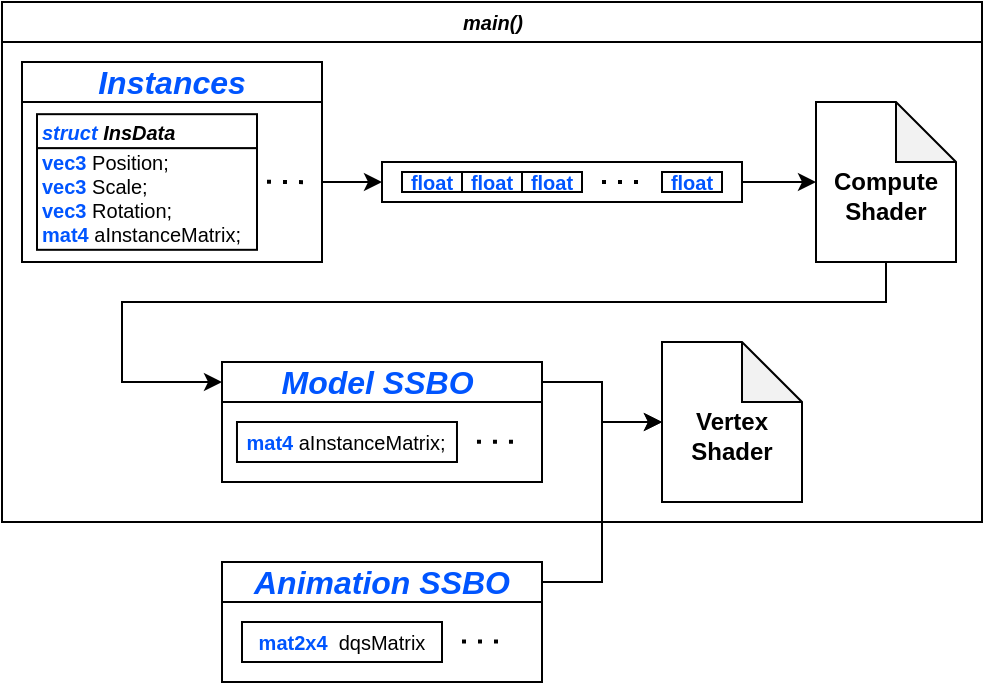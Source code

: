<mxfile version="14.5.1" type="github">
  <diagram id="C5RBs43oDa-KdzZeNtuy" name="Page-1">
    <mxGraphModel dx="650" dy="627" grid="1" gridSize="10" guides="1" tooltips="1" connect="1" arrows="1" fold="1" page="1" pageScale="1" pageWidth="827" pageHeight="1169" math="0" shadow="0">
      <root>
        <mxCell id="WIyWlLk6GJQsqaUBKTNV-0" />
        <mxCell id="WIyWlLk6GJQsqaUBKTNV-1" parent="WIyWlLk6GJQsqaUBKTNV-0" />
        <mxCell id="tY8or2dxc5fbOtywsdqu-50" value="&lt;i&gt;&lt;font color=&quot;#000000&quot;&gt;main()&lt;/font&gt;&lt;/i&gt;" style="swimlane;html=1;startSize=20;horizontal=1;containerType=tree;fontSize=10;fontColor=#0055FF;align=center;" vertex="1" parent="WIyWlLk6GJQsqaUBKTNV-1">
          <mxGeometry x="270" y="140" width="490" height="260" as="geometry" />
        </mxCell>
        <mxCell id="tY8or2dxc5fbOtywsdqu-100" value="" style="rounded=0;whiteSpace=wrap;html=1;fontSize=16;fontColor=#0055FF;align=center;" vertex="1" parent="tY8or2dxc5fbOtywsdqu-50">
          <mxGeometry x="110" y="200" width="160" height="40" as="geometry" />
        </mxCell>
        <mxCell id="tY8or2dxc5fbOtywsdqu-108" value="&lt;font style=&quot;font-size: 10px&quot;&gt;&lt;b style=&quot;text-align: left&quot;&gt;mat4&lt;/b&gt;&lt;span style=&quot;text-align: left&quot;&gt;&amp;nbsp;&lt;/span&gt;&lt;font color=&quot;#000000&quot; style=&quot;text-align: left ; font-size: 10px&quot;&gt;aInstanceMatrix;&lt;/font&gt;&lt;/font&gt;" style="rounded=0;whiteSpace=wrap;html=1;fontSize=10;fontColor=#0055FF;align=center;" vertex="1" parent="tY8or2dxc5fbOtywsdqu-50">
          <mxGeometry x="117.49" y="210" width="110" height="20" as="geometry" />
        </mxCell>
        <mxCell id="tY8or2dxc5fbOtywsdqu-110" value="" style="endArrow=none;dashed=1;html=1;dashPattern=1 3;strokeWidth=2;" edge="1" parent="tY8or2dxc5fbOtywsdqu-50">
          <mxGeometry width="50" height="50" relative="1" as="geometry">
            <mxPoint x="237.49" y="219.86" as="sourcePoint" />
            <mxPoint x="257.49" y="219.86" as="targetPoint" />
          </mxGeometry>
        </mxCell>
        <mxCell id="tY8or2dxc5fbOtywsdqu-135" style="edgeStyle=orthogonalEdgeStyle;rounded=0;orthogonalLoop=1;jettySize=auto;html=1;exitX=1;exitY=0.5;exitDx=0;exitDy=0;entryX=0;entryY=0.5;entryDx=0;entryDy=0;entryPerimeter=0;fontSize=16;fontColor=#0055FF;" edge="1" parent="tY8or2dxc5fbOtywsdqu-50" source="tY8or2dxc5fbOtywsdqu-112" target="tY8or2dxc5fbOtywsdqu-114">
          <mxGeometry relative="1" as="geometry" />
        </mxCell>
        <mxCell id="tY8or2dxc5fbOtywsdqu-112" value="&lt;b&gt;&lt;i&gt;Model SSBO&amp;nbsp;&lt;/i&gt;&lt;/b&gt;" style="rounded=0;whiteSpace=wrap;html=1;fontSize=16;fontColor=#0055FF;align=center;" vertex="1" parent="tY8or2dxc5fbOtywsdqu-50">
          <mxGeometry x="110" y="180" width="160" height="20" as="geometry" />
        </mxCell>
        <mxCell id="tY8or2dxc5fbOtywsdqu-114" value="&lt;span style=&quot;color: rgb(0 , 0 , 0) ; font-size: 12px&quot;&gt;&lt;b&gt;&lt;br&gt;Vertex&lt;br&gt;Shader&lt;/b&gt;&lt;/span&gt;" style="shape=note;whiteSpace=wrap;html=1;backgroundOutline=1;darkOpacity=0.05;fontSize=10;fontColor=#0055FF;align=center;" vertex="1" parent="tY8or2dxc5fbOtywsdqu-50">
          <mxGeometry x="330" y="170" width="70" height="80" as="geometry" />
        </mxCell>
        <mxCell id="tY8or2dxc5fbOtywsdqu-137" value="" style="rounded=0;whiteSpace=wrap;html=1;fontSize=16;fontColor=#0055FF;align=center;" vertex="1" parent="tY8or2dxc5fbOtywsdqu-50">
          <mxGeometry x="190" y="80" width="180" height="20" as="geometry" />
        </mxCell>
        <mxCell id="tY8or2dxc5fbOtywsdqu-101" value="&lt;b&gt;float&lt;/b&gt;" style="rounded=0;whiteSpace=wrap;html=1;fontSize=10;fontColor=#0055FF;align=center;" vertex="1" parent="tY8or2dxc5fbOtywsdqu-50">
          <mxGeometry x="200" y="85" width="30" height="10" as="geometry" />
        </mxCell>
        <mxCell id="tY8or2dxc5fbOtywsdqu-102" value="&lt;b&gt;float&lt;/b&gt;" style="rounded=0;whiteSpace=wrap;html=1;fontSize=10;fontColor=#0055FF;align=center;" vertex="1" parent="tY8or2dxc5fbOtywsdqu-50">
          <mxGeometry x="230" y="85" width="30" height="10" as="geometry" />
        </mxCell>
        <mxCell id="tY8or2dxc5fbOtywsdqu-103" value="&lt;b&gt;float&lt;/b&gt;" style="rounded=0;whiteSpace=wrap;html=1;fontSize=10;fontColor=#0055FF;align=center;" vertex="1" parent="tY8or2dxc5fbOtywsdqu-50">
          <mxGeometry x="260" y="85" width="30" height="10" as="geometry" />
        </mxCell>
        <mxCell id="tY8or2dxc5fbOtywsdqu-105" value="&lt;b&gt;float&lt;/b&gt;" style="rounded=0;whiteSpace=wrap;html=1;fontSize=10;fontColor=#0055FF;align=center;" vertex="1" parent="tY8or2dxc5fbOtywsdqu-50">
          <mxGeometry x="330" y="85" width="30" height="10" as="geometry" />
        </mxCell>
        <mxCell id="tY8or2dxc5fbOtywsdqu-104" value="" style="endArrow=none;dashed=1;html=1;dashPattern=1 3;strokeWidth=2;" edge="1" parent="WIyWlLk6GJQsqaUBKTNV-1">
          <mxGeometry width="50" height="50" relative="1" as="geometry">
            <mxPoint x="570.0" y="230" as="sourcePoint" />
            <mxPoint x="590.0" y="230" as="targetPoint" />
          </mxGeometry>
        </mxCell>
        <mxCell id="tY8or2dxc5fbOtywsdqu-106" value="&lt;span style=&quot;color: rgb(0 , 0 , 0) ; font-size: 12px&quot;&gt;&lt;b&gt;&lt;br&gt;Compute Shader&lt;/b&gt;&lt;/span&gt;" style="shape=note;whiteSpace=wrap;html=1;backgroundOutline=1;darkOpacity=0.05;fontSize=10;fontColor=#0055FF;align=center;" vertex="1" parent="WIyWlLk6GJQsqaUBKTNV-1">
          <mxGeometry x="677" y="190" width="70" height="80" as="geometry" />
        </mxCell>
        <mxCell id="tY8or2dxc5fbOtywsdqu-113" style="edgeStyle=orthogonalEdgeStyle;rounded=0;orthogonalLoop=1;jettySize=auto;html=1;fontSize=10;fontColor=#0055FF;entryX=0;entryY=0.5;entryDx=0;entryDy=0;" edge="1" parent="WIyWlLk6GJQsqaUBKTNV-1" source="tY8or2dxc5fbOtywsdqu-106" target="tY8or2dxc5fbOtywsdqu-112">
          <mxGeometry relative="1" as="geometry">
            <mxPoint x="350" y="330" as="targetPoint" />
            <Array as="points">
              <mxPoint x="712" y="290" />
              <mxPoint x="330" y="290" />
              <mxPoint x="330" y="330" />
            </Array>
          </mxGeometry>
        </mxCell>
        <mxCell id="tY8or2dxc5fbOtywsdqu-141" style="edgeStyle=orthogonalEdgeStyle;rounded=0;orthogonalLoop=1;jettySize=auto;html=1;exitX=1;exitY=0.5;exitDx=0;exitDy=0;entryX=0;entryY=0.5;entryDx=0;entryDy=0;fontSize=16;fontColor=#0055FF;" edge="1" parent="WIyWlLk6GJQsqaUBKTNV-1" source="tY8or2dxc5fbOtywsdqu-123" target="tY8or2dxc5fbOtywsdqu-137">
          <mxGeometry relative="1" as="geometry" />
        </mxCell>
        <mxCell id="tY8or2dxc5fbOtywsdqu-123" value="&lt;span style=&quot;color: rgba(0 , 0 , 0 , 0) ; font-family: monospace ; font-size: 0px&quot;&gt;%3CmxGraphModel%3E%3Croot%3E%3CmxCell%20id%3D%220%22%2F%3E%3CmxCell%20id%3D%221%22%20parent%3D%220%22%2F%3E%3CmxCell%20id%3D%222%22%20value%3D%22%22%20style%3D%22endArrow%3Dnone%3Bdashed%3D1%3Bhtml%3D1%3BdashPattern%3D1%203%3BstrokeWidth%3D2%3B%22%20edge%3D%221%22%20parent%3D%221%22%3E%3CmxGeometry%20width%3D%2250%22%20height%3D%2250%22%20relative%3D%221%22%20as%3D%22geometry%22%3E%3CmxPoint%20x%3D%22380%22%20y%3D%22109.71%22%20as%3D%22sourcePoint%22%2F%3E%3CmxPoint%20x%3D%22420%22%20y%3D%22109.71%22%20as%3D%22targetPoint%22%2F%3E%3C%2FmxGeometry%3E%3C%2FmxCell%3E%3CmxCell%20id%3D%223%22%20style%3D%22edgeStyle%3DorthogonalEdgeStyle%3Brounded%3D0%3BorthogonalLoop%3D1%3BjettySize%3Dauto%3Bhtml%3D1%3BfontSize%3D10%3BfontColor%3D%230055FF%3B%22%20edge%3D%221%22%20source%3D%224%22%20parent%3D%221%22%3E%3CmxGeometry%20relative%3D%221%22%20as%3D%22geometry%22%3E%3CmxPoint%20x%3D%22275%22%20y%3D%22197%22%20as%3D%22targetPoint%22%2F%3E%3C%2FmxGeometry%3E%3C%2FmxCell%3E%3CmxCell%20id%3D%224%22%20value%3D%22%22%20style%3D%22shape%3DcurlyBracket%3BwhiteSpace%3Dwrap%3Bhtml%3D1%3Brounded%3D1%3BfontSize%3D23%3Balign%3Dleft%3Brotation%3D-90%3B%22%20vertex%3D%221%22%20parent%3D%221%22%3E%3CmxGeometry%20x%3D%22265.32%22%20y%3D%2222.19%22%20width%3D%2219.38%22%20height%3D%22290%22%20as%3D%22geometry%22%2F%3E%3C%2FmxCell%3E%3CmxCell%20id%3D%225%22%20value%3D%22%22%20style%3D%22group%22%20vertex%3D%221%22%20connectable%3D%220%22%20parent%3D%221%22%3E%3CmxGeometry%20x%3D%22140%22%20y%3D%2270%22%20width%3D%22110%22%20height%3D%2280%22%20as%3D%22geometry%22%2F%3E%3C%2FmxCell%3E%3CmxCell%20id%3D%226%22%20value%3D%22%26lt%3Bspan%20style%3D%26quot%3Bcolor%3A%20rgb(0%20%2C%200%20%2C%200)%20%3B%20font-family%3A%20%26amp%3B%2334%3Bhelvetica%26amp%3B%2334%3B%20%3B%20text-align%3A%20center%26quot%3B%26gt%3B%26lt%3Bfont%20style%3D%26quot%3Bfont-size%3A%2010px%26quot%3B%26gt%3B%26lt%3Bb%26gt%3Bstruct%20InsData%26lt%3B%2Fb%26gt%3B%26lt%3B%2Ffont%26gt%3B%26lt%3B%2Fspan%26gt%3B%26lt%3Bspan%20style%3D%26quot%3Bcolor%3A%20rgb(0%20%2C%200%20%2C%200)%20%3B%20font-family%3A%20%26amp%3B%2334%3Bhelvetica%26amp%3B%2334%3B%20%3B%20font-size%3A%2012px%26quot%3B%26gt%3B%26lt%3Bbr%26gt%3B%26lt%3B%2Fspan%26gt%3B%22%20style%3D%22rounded%3D0%3BwhiteSpace%3Dwrap%3Bhtml%3D1%3BfontSize%3D10%3BfontColor%3D%230055FF%3Balign%3Dleft%3B%22%20vertex%3D%221%22%20parent%3D%225%22%3E%3CmxGeometry%20width%3D%22110%22%20height%3D%2220%22%20as%3D%22geometry%22%2F%3E%3C%2FmxCell%3E%3CmxCell%20id%3D%227%22%20value%3D%22%26lt%3Bfont%20style%3D%26quot%3Bfont-size%3A%2010px%26quot%3B%26gt%3B%26lt%3Bspan%20style%3D%26quot%3Bcolor%3A%20rgb(0%20%2C%200%20%2C%200)%26quot%3B%26gt%3Bvec3%20Position%3B%26lt%3B%2Fspan%26gt%3B%26lt%3Bbr%20style%3D%26quot%3Bcolor%3A%20rgb(0%20%2C%200%20%2C%200)%26quot%3B%26gt%3B%26lt%3B%2Ffont%26gt%3B%26lt%3Bdiv%20style%3D%26quot%3Bcolor%3A%20rgb(0%20%2C%200%20%2C%200)%26quot%3B%26gt%3B%26lt%3Bfont%20style%3D%26quot%3Bfont-size%3A%2010px%26quot%3B%26gt%3Bvec3%20Scale%3B%26lt%3B%2Ffont%26gt%3B%26lt%3B%2Fdiv%26gt%3B%26lt%3Bdiv%20style%3D%26quot%3Bcolor%3A%20rgb(0%20%2C%200%20%2C%200)%26quot%3B%26gt%3B%26lt%3Bfont%20style%3D%26quot%3Bfont-size%3A%2010px%26quot%3B%26gt%3Bvec3%20Rotation%3B%26lt%3B%2Ffont%26gt%3B%26lt%3B%2Fdiv%26gt%3B%26lt%3Bdiv%20style%3D%26quot%3Bcolor%3A%20rgb(0%20%2C%200%20%2C%200)%26quot%3B%26gt%3B%26lt%3Bfont%20style%3D%26quot%3Bfont-size%3A%2010px%26quot%3B%26gt%3Bmat4%20aInstanceMatrix%3B%26lt%3B%2Ffont%26gt%3B%26lt%3B%2Fdiv%26gt%3B%22%20style%3D%22rounded%3D0%3BwhiteSpace%3Dwrap%3Bhtml%3D1%3BfontSize%3D10%3BfontColor%3D%230055FF%3Balign%3Dleft%3B%22%20vertex%3D%221%22%20parent%3D%225%22%3E%3CmxGeometry%20y%3D%2220%22%20width%3D%22110%22%20height%3D%2260%22%20as%3D%22geometry%22%2F%3E%3C%2FmxCell%3E%3CmxCell%20id%3D%228%22%20value%3D%22%22%20style%3D%22group%22%20vertex%3D%221%22%20connectable%3D%220%22%20parent%3D%221%22%3E%3CmxGeometry%20x%3D%22260%22%20y%3D%2270%22%20width%3D%22110%22%20height%3D%2280%22%20as%3D%22geometry%22%2F%3E%3C%2FmxCell%3E%3CmxCell%20id%3D%229%22%20value%3D%22%26lt%3Bspan%20style%3D%26quot%3Bcolor%3A%20rgb(0%20%2C%200%20%2C%200)%20%3B%20font-family%3A%20%26amp%3B%2334%3Bhelvetica%26amp%3B%2334%3B%20%3B%20text-align%3A%20center%26quot%3B%26gt%3B%26lt%3Bfont%20style%3D%26quot%3Bfont-size%3A%2010px%26quot%3B%26gt%3B%26lt%3Bb%26gt%3Bstruct%20InsData%26lt%3B%2Fb%26gt%3B%26lt%3B%2Ffont%26gt%3B%26lt%3B%2Fspan%26gt%3B%26lt%3Bspan%20style%3D%26quot%3Bcolor%3A%20rgb(0%20%2C%200%20%2C%200)%20%3B%20font-family%3A%20%26amp%3B%2334%3Bhelvetica%26amp%3B%2334%3B%20%3B%20font-size%3A%2012px%26quot%3B%26gt%3B%26lt%3Bbr%26gt%3B%26lt%3B%2Fspan%26gt%3B%22%20style%3D%22rounded%3D0%3BwhiteSpace%3Dwrap%3Bhtml%3D1%3BfontSize%3D10%3BfontColor%3D%230055FF%3Balign%3Dleft%3B%22%20vertex%3D%221%22%20parent%3D%228%22%3E%3CmxGeometry%20width%3D%22110%22%20height%3D%2220%22%20as%3D%22geometry%22%2F%3E%3C%2FmxCell%3E%3CmxCell%20id%3D%2210%22%20value%3D%22%26lt%3Bfont%20style%3D%26quot%3Bfont-size%3A%2010px%26quot%3B%26gt%3B%26lt%3Bspan%20style%3D%26quot%3Bcolor%3A%20rgb(0%20%2C%200%20%2C%200)%26quot%3B%26gt%3Bvec3%20Position%3B%26lt%3B%2Fspan%26gt%3B%26lt%3Bbr%20style%3D%26quot%3Bcolor%3A%20rgb(0%20%2C%200%20%2C%200)%26quot%3B%26gt%3B%26lt%3B%2Ffont%26gt%3B%26lt%3Bdiv%20style%3D%26quot%3Bcolor%3A%20rgb(0%20%2C%200%20%2C%200)%26quot%3B%26gt%3B%26lt%3Bfont%20style%3D%26quot%3Bfont-size%3A%2010px%26quot%3B%26gt%3Bvec3%20Scale%3B%26lt%3B%2Ffont%26gt%3B%26lt%3B%2Fdiv%26gt%3B%26lt%3Bdiv%20style%3D%26quot%3Bcolor%3A%20rgb(0%20%2C%200%20%2C%200)%26quot%3B%26gt%3B%26lt%3Bfont%20style%3D%26quot%3Bfont-size%3A%2010px%26quot%3B%26gt%3Bvec3%20Rotation%3B%26lt%3B%2Ffont%26gt%3B%26lt%3B%2Fdiv%26gt%3B%26lt%3Bdiv%20style%3D%26quot%3Bcolor%3A%20rgb(0%20%2C%200%20%2C%200)%26quot%3B%26gt%3B%26lt%3Bfont%20style%3D%26quot%3Bfont-size%3A%2010px%26quot%3B%26gt%3Bmat4%20aInstanceMatrix%3B%26lt%3B%2Ffont%26gt%3B%26lt%3B%2Fdiv%26gt%3B%22%20style%3D%22rounded%3D0%3BwhiteSpace%3Dwrap%3Bhtml%3D1%3BfontSize%3D10%3BfontColor%3D%230055FF%3Balign%3Dleft%3B%22%20vertex%3D%221%22%20parent%3D%228%22%3E%3CmxGeometry%20y%3D%2220%22%20width%3D%22110%22%20height%3D%2260%22%20as%3D%22geometry%22%2F%3E%3C%2FmxCell%3E%3CmxCell%20id%3D%2211%22%20value%3D%22float%22%20style%3D%22rounded%3D0%3BwhiteSpace%3Dwrap%3Bhtml%3D1%3BfontSize%3D10%3BfontColor%3D%230055FF%3Balign%3Dcenter%3B%22%20vertex%3D%221%22%20parent%3D%221%22%3E%3CmxGeometry%20x%3D%22177%22%20y%3D%22210%22%20width%3D%2230%22%20height%3D%2210%22%20as%3D%22geometry%22%2F%3E%3C%2FmxCell%3E%3CmxCell%20id%3D%2212%22%20value%3D%22float%22%20style%3D%22rounded%3D0%3BwhiteSpace%3Dwrap%3Bhtml%3D1%3BfontSize%3D10%3BfontColor%3D%230055FF%3Balign%3Dcenter%3B%22%20vertex%3D%221%22%20parent%3D%221%22%3E%3CmxGeometry%20x%3D%22207%22%20y%3D%22210%22%20width%3D%2230%22%20height%3D%2210%22%20as%3D%22geometry%22%2F%3E%3C%2FmxCell%3E%3CmxCell%20id%3D%2213%22%20value%3D%22float%22%20style%3D%22rounded%3D0%3BwhiteSpace%3Dwrap%3Bhtml%3D1%3BfontSize%3D10%3BfontColor%3D%230055FF%3Balign%3Dcenter%3B%22%20vertex%3D%221%22%20parent%3D%221%22%3E%3CmxGeometry%20x%3D%22237%22%20y%3D%22210%22%20width%3D%2230%22%20height%3D%2210%22%20as%3D%22geometry%22%2F%3E%3C%2FmxCell%3E%3CmxCell%20id%3D%2214%22%20value%3D%22float%22%20style%3D%22rounded%3D0%3BwhiteSpace%3Dwrap%3Bhtml%3D1%3BfontSize%3D10%3BfontColor%3D%230055FF%3Balign%3Dcenter%3B%22%20vertex%3D%221%22%20parent%3D%221%22%3E%3CmxGeometry%20x%3D%22267%22%20y%3D%22210%22%20width%3D%2230%22%20height%3D%2210%22%20as%3D%22geometry%22%2F%3E%3C%2FmxCell%3E%3CmxCell%20id%3D%2215%22%20value%3D%22%22%20style%3D%22endArrow%3Dnone%3Bdashed%3D1%3Bhtml%3D1%3BdashPattern%3D1%203%3BstrokeWidth%3D2%3B%22%20edge%3D%221%22%20parent%3D%221%22%3E%3CmxGeometry%20width%3D%2250%22%20height%3D%2250%22%20relative%3D%221%22%20as%3D%22geometry%22%3E%3CmxPoint%20x%3D%22302%22%20y%3D%22214.71%22%20as%3D%22sourcePoint%22%2F%3E%3CmxPoint%20x%3D%22337%22%20y%3D%22215%22%20as%3D%22targetPoint%22%2F%3E%3C%2FmxGeometry%3E%3C%2FmxCell%3E%3CmxCell%20id%3D%2216%22%20value%3D%22float%22%20style%3D%22rounded%3D0%3BwhiteSpace%3Dwrap%3Bhtml%3D1%3BfontSize%3D10%3BfontColor%3D%230055FF%3Balign%3Dcenter%3B%22%20vertex%3D%221%22%20parent%3D%221%22%3E%3CmxGeometry%20x%3D%22340%22%20y%3D%22210%22%20width%3D%2230%22%20height%3D%2210%22%20as%3D%22geometry%22%2F%3E%3C%2FmxCell%3E%3C%2Froot%3E%3C%2FmxGraphModel%3E&lt;/span&gt;" style="whiteSpace=wrap;html=1;treeFolding=1;treeMoving=1;newEdgeStyle={&quot;edgeStyle&quot;:&quot;elbowEdgeStyle&quot;,&quot;startArrow&quot;:&quot;none&quot;,&quot;endArrow&quot;:&quot;none&quot;};" vertex="1" parent="WIyWlLk6GJQsqaUBKTNV-1">
          <mxGeometry x="280" y="190" width="150" height="80" as="geometry" />
        </mxCell>
        <mxCell id="tY8or2dxc5fbOtywsdqu-124" value="" style="endArrow=none;dashed=1;html=1;dashPattern=1 3;strokeWidth=2;" edge="1" parent="WIyWlLk6GJQsqaUBKTNV-1">
          <mxGeometry width="50" height="50" relative="1" as="geometry">
            <mxPoint x="402.5" y="229.83" as="sourcePoint" />
            <mxPoint x="422.5" y="230.12" as="targetPoint" />
          </mxGeometry>
        </mxCell>
        <mxCell id="tY8or2dxc5fbOtywsdqu-125" value="&lt;font style=&quot;font-size: 10px&quot;&gt;&lt;b&gt;vec3 &lt;/b&gt;&lt;font color=&quot;#000000&quot;&gt;Position;&lt;/font&gt;&lt;br style=&quot;color: rgb(0 , 0 , 0)&quot;&gt;&lt;/font&gt;&lt;div&gt;&lt;font style=&quot;font-size: 10px&quot;&gt;&lt;b&gt;vec3&lt;/b&gt; &lt;font color=&quot;#000000&quot;&gt;Scale;&lt;/font&gt;&lt;/font&gt;&lt;/div&gt;&lt;div&gt;&lt;font style=&quot;font-size: 10px&quot;&gt;&lt;b&gt;vec3&lt;/b&gt; &lt;font color=&quot;#000000&quot;&gt;Rotation;&lt;/font&gt;&lt;/font&gt;&lt;/div&gt;&lt;div&gt;&lt;font style=&quot;font-size: 10px&quot;&gt;&lt;b&gt;mat4&lt;/b&gt; &lt;font color=&quot;#000000&quot;&gt;aInstanceMatrix;&lt;/font&gt;&lt;/font&gt;&lt;/div&gt;" style="rounded=0;whiteSpace=wrap;html=1;fontSize=10;fontColor=#0055FF;align=left;" vertex="1" parent="WIyWlLk6GJQsqaUBKTNV-1">
          <mxGeometry x="287.5" y="213.043" width="110" height="50.858" as="geometry" />
        </mxCell>
        <mxCell id="tY8or2dxc5fbOtywsdqu-126" value="" style="group" vertex="1" connectable="0" parent="WIyWlLk6GJQsqaUBKTNV-1">
          <mxGeometry x="287.5" y="196.09" width="110" height="67.81" as="geometry" />
        </mxCell>
        <mxCell id="tY8or2dxc5fbOtywsdqu-127" value="&lt;span style=&quot;font-family: &amp;#34;helvetica&amp;#34; ; text-align: center&quot;&gt;&lt;font style=&quot;font-size: 10px&quot;&gt;&lt;b&gt;&lt;i&gt;struct &lt;font color=&quot;#000000&quot;&gt;InsData&lt;/font&gt;&lt;/i&gt;&lt;/b&gt;&lt;/font&gt;&lt;/span&gt;&lt;span style=&quot;color: rgb(0 , 0 , 0) ; font-family: &amp;#34;helvetica&amp;#34; ; font-size: 12px&quot;&gt;&lt;br&gt;&lt;/span&gt;" style="rounded=0;whiteSpace=wrap;html=1;fontSize=10;fontColor=#0055FF;align=left;" vertex="1" parent="tY8or2dxc5fbOtywsdqu-126">
          <mxGeometry width="110" height="16.953" as="geometry" />
        </mxCell>
        <mxCell id="tY8or2dxc5fbOtywsdqu-128" value="&lt;b&gt;&lt;i&gt;Instances&lt;/i&gt;&lt;/b&gt;" style="rounded=0;whiteSpace=wrap;html=1;fontSize=16;fontColor=#0055FF;align=center;" vertex="1" parent="WIyWlLk6GJQsqaUBKTNV-1">
          <mxGeometry x="280" y="170" width="150" height="20" as="geometry" />
        </mxCell>
        <mxCell id="tY8or2dxc5fbOtywsdqu-134" style="edgeStyle=orthogonalEdgeStyle;rounded=0;orthogonalLoop=1;jettySize=auto;html=1;entryX=0;entryY=0.5;entryDx=0;entryDy=0;entryPerimeter=0;fontSize=16;fontColor=#0055FF;" edge="1" parent="WIyWlLk6GJQsqaUBKTNV-1" source="tY8or2dxc5fbOtywsdqu-117" target="tY8or2dxc5fbOtywsdqu-114">
          <mxGeometry relative="1" as="geometry" />
        </mxCell>
        <mxCell id="tY8or2dxc5fbOtywsdqu-117" value="&lt;b&gt;&lt;i&gt;Animation SSBO&lt;/i&gt;&lt;/b&gt;" style="rounded=0;whiteSpace=wrap;html=1;fontSize=16;fontColor=#0055FF;align=center;" vertex="1" parent="WIyWlLk6GJQsqaUBKTNV-1">
          <mxGeometry x="380" y="420" width="160" height="20" as="geometry" />
        </mxCell>
        <mxCell id="tY8or2dxc5fbOtywsdqu-118" value="" style="rounded=0;whiteSpace=wrap;html=1;fontSize=16;fontColor=#0055FF;align=center;" vertex="1" parent="WIyWlLk6GJQsqaUBKTNV-1">
          <mxGeometry x="380" y="440" width="160" height="40" as="geometry" />
        </mxCell>
        <mxCell id="tY8or2dxc5fbOtywsdqu-120" value="&lt;b style=&quot;font-size: 10px ; text-align: left&quot;&gt;mat2x4&lt;/b&gt;&lt;span style=&quot;font-size: 10px ; text-align: left&quot;&gt;&amp;nbsp;&amp;nbsp;&lt;/span&gt;&lt;span style=&quot;font-size: 10px&quot;&gt;&lt;font color=&quot;#000000&quot;&gt;dqsMatrix&lt;/font&gt;&lt;/span&gt;" style="rounded=0;whiteSpace=wrap;html=1;fontSize=16;fontColor=#0055FF;align=center;verticalAlign=bottom;" vertex="1" parent="WIyWlLk6GJQsqaUBKTNV-1">
          <mxGeometry x="390" y="450" width="100" height="20" as="geometry" />
        </mxCell>
        <mxCell id="tY8or2dxc5fbOtywsdqu-129" value="" style="endArrow=none;dashed=1;html=1;dashPattern=1 3;strokeWidth=2;" edge="1" parent="WIyWlLk6GJQsqaUBKTNV-1">
          <mxGeometry width="50" height="50" relative="1" as="geometry">
            <mxPoint x="500.0" y="459.8" as="sourcePoint" />
            <mxPoint x="520.0" y="459.8" as="targetPoint" />
          </mxGeometry>
        </mxCell>
        <mxCell id="tY8or2dxc5fbOtywsdqu-140" style="edgeStyle=orthogonalEdgeStyle;rounded=0;orthogonalLoop=1;jettySize=auto;html=1;exitX=1;exitY=0.5;exitDx=0;exitDy=0;entryX=0;entryY=0.5;entryDx=0;entryDy=0;entryPerimeter=0;fontSize=16;fontColor=#0055FF;" edge="1" parent="WIyWlLk6GJQsqaUBKTNV-1" source="tY8or2dxc5fbOtywsdqu-137" target="tY8or2dxc5fbOtywsdqu-106">
          <mxGeometry relative="1" as="geometry" />
        </mxCell>
      </root>
    </mxGraphModel>
  </diagram>
</mxfile>

